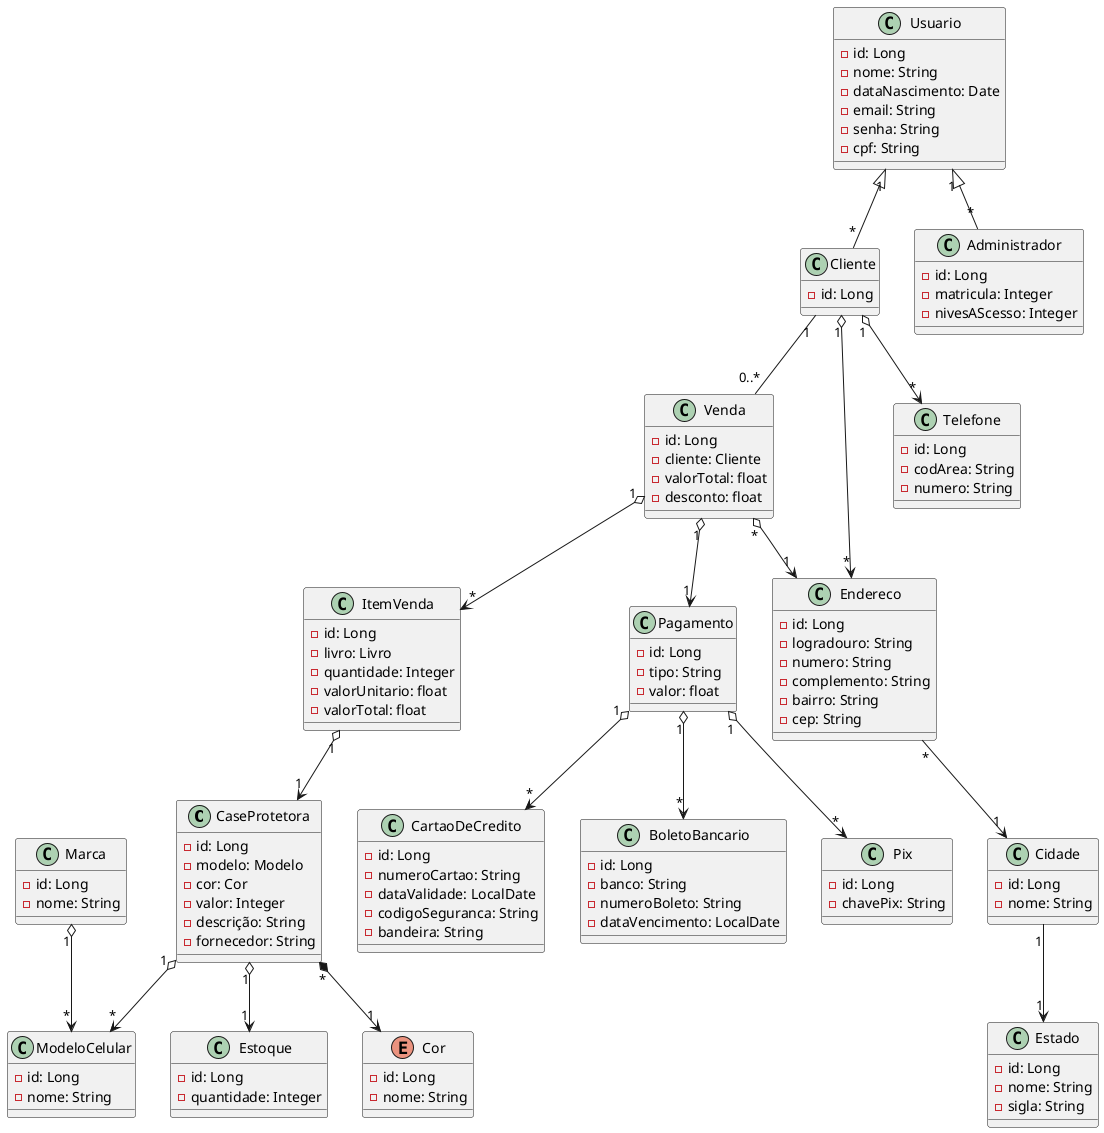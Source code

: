 @startuml
class CaseProtetora {
    - id: Long
    - modelo: Modelo
    - cor: Cor
    - valor: Integer
    - descrição: String
    - fornecedor: String
}

class Estoque{
    - id: Long
    - quantidade: Integer
}

class ModeloCelular {
    - id: Long
    - nome: String
}

class Marca{
    - id: Long
    - nome: String
}

ENUM Cor {
    - id: Long
    - nome: String
}

class ItemVenda {
    - id: Long
    - livro: Livro
    - quantidade: Integer
    - valorUnitario: float
    - valorTotal: float
}

class Venda{
    - id: Long
    - cliente: Cliente
    - valorTotal: float
    - desconto: float
}

class Pagamento {
    - id: Long
    - tipo: String
    - valor: float
}

class CartaoDeCredito {
    - id: Long
    - numeroCartao: String
    - dataValidade: LocalDate
    - codigoSeguranca: String
    - bandeira: String
}

class BoletoBancario {
    - id: Long
    - banco: String
    - numeroBoleto: String
    - dataVencimento: LocalDate
}

class Pix {
    - id: Long
    - chavePix: String
}

class Usuario {
    - id: Long
    - nome: String
    - dataNascimento: Date
    - email: String
    - senha: String
    - cpf: String
}

class Cliente {
    - id: Long
}

class Administrador {
    - id: Long
    - matricula: Integer
    - nivesAScesso: Integer
}

class Endereco {
    - id: Long
    - logradouro: String
    - numero: String
    - complemento: String
    - bairro: String
    - cep: String
}

class Cidade{
    - id: Long
    - nome: String
}

class Telefone{
    - id: Long
    - codArea: String
    - numero: String
}

class Estado {
    - id: Long
    - nome: String
    - sigla: String
}


Usuario "1" <|-- "*" Cliente

Cliente "1" o--> "*" Endereco

Cliente "1" o--> "*" Telefone

Endereco "*" --> "1" Cidade

Cidade "1" --> "1" Estado


Usuario "1" <|-- "*" Administrador


ItemVenda "1" o--> "1" CaseProtetora


CaseProtetora "1" o--> "*" ModeloCelular

CaseProtetora "*" *--> "1" Cor

CaseProtetora "1" o--> "1" Estoque

Pagamento "1" o--> "*" CartaoDeCredito

Pagamento "1" o--> "*" BoletoBancario

Pagamento "1" o--> "*" Pix

Cliente "1" -- "0..*" Venda

Venda"*" o--> "1" Endereco

Venda"1" o--> "*" ItemVenda

Venda"1" o--> "1" Pagamento

Marca "1" o--> "*" ModeloCelular
@enduml